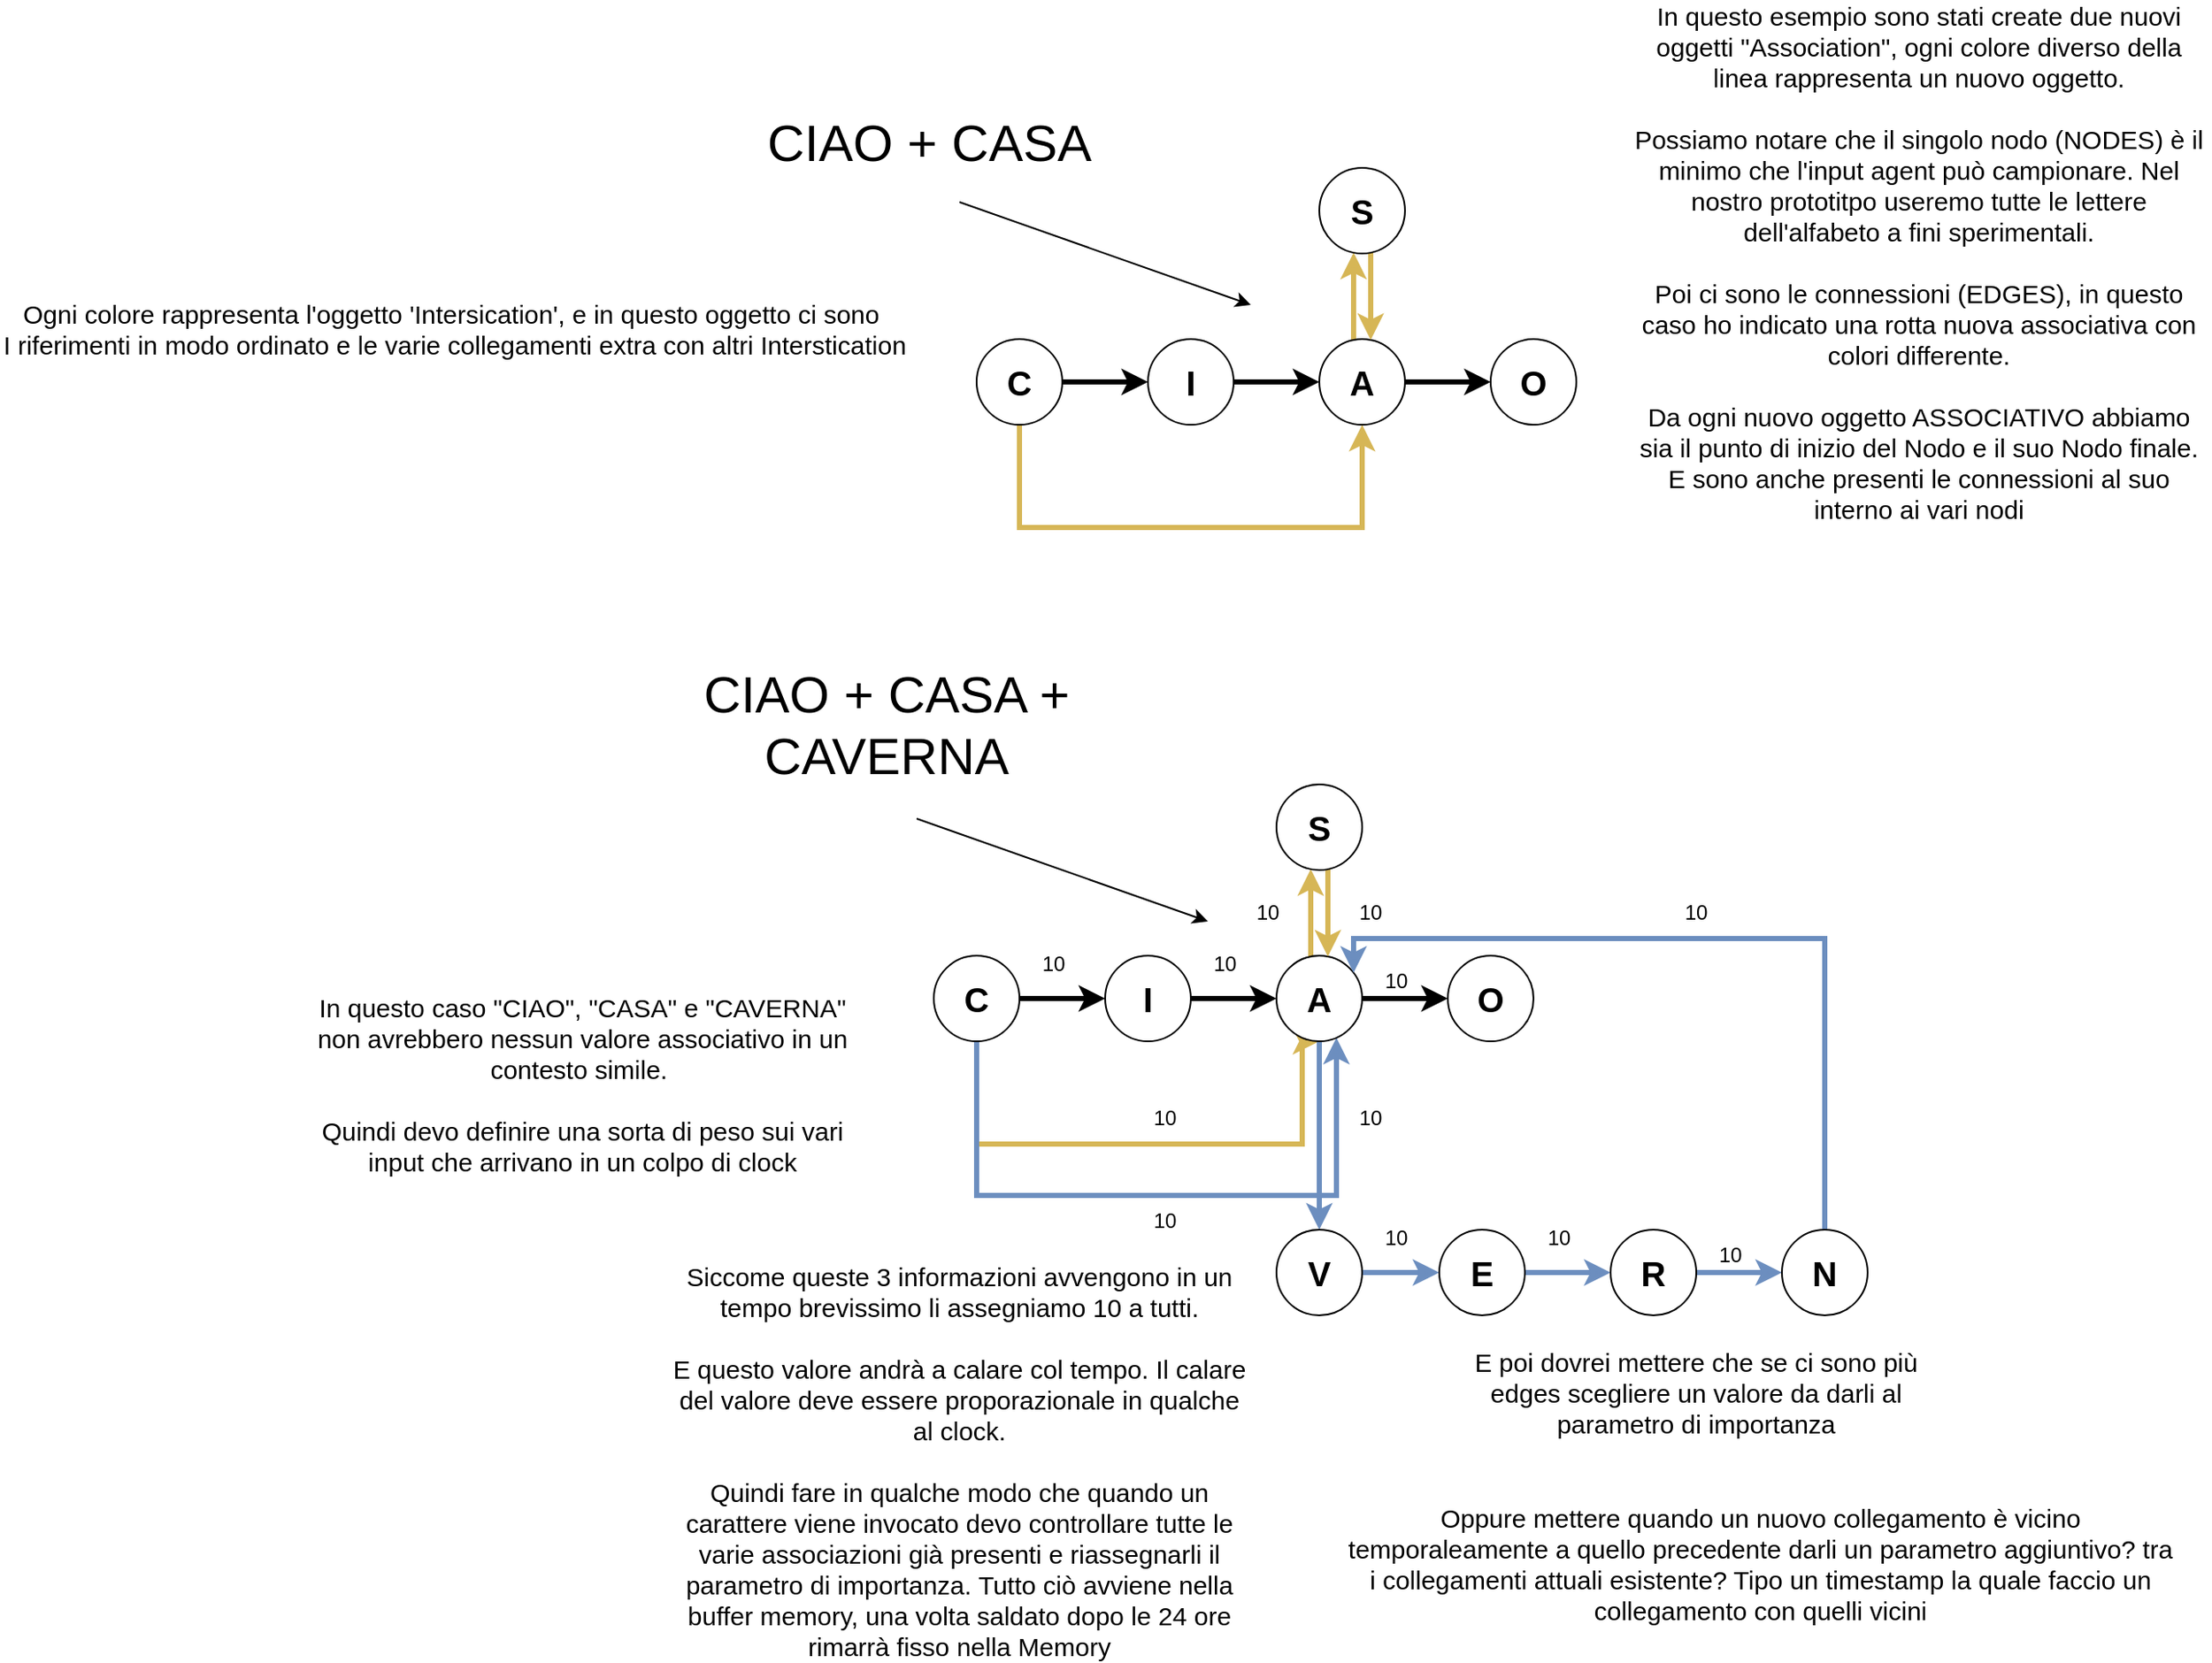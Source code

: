 <mxfile version="24.2.5" type="device">
  <diagram name="Page-1" id="9Zn6MzzJ-_WLWPjUa2_8">
    <mxGraphModel dx="2537" dy="993" grid="1" gridSize="10" guides="1" tooltips="1" connect="1" arrows="1" fold="1" page="1" pageScale="1" pageWidth="850" pageHeight="1100" math="0" shadow="0">
      <root>
        <mxCell id="0" />
        <mxCell id="1" parent="0" />
        <mxCell id="sSgqkoee2zxHJaCUHA-R-5" style="edgeStyle=orthogonalEdgeStyle;rounded=1;orthogonalLoop=1;jettySize=auto;html=1;entryX=0;entryY=0.5;entryDx=0;entryDy=0;curved=0;strokeWidth=3;" parent="1" source="sSgqkoee2zxHJaCUHA-R-1" target="sSgqkoee2zxHJaCUHA-R-2" edge="1">
          <mxGeometry relative="1" as="geometry" />
        </mxCell>
        <mxCell id="sSgqkoee2zxHJaCUHA-R-19" style="edgeStyle=orthogonalEdgeStyle;rounded=0;orthogonalLoop=1;jettySize=auto;html=1;entryX=0.5;entryY=1;entryDx=0;entryDy=0;fillColor=#fff2cc;strokeColor=#d6b656;strokeWidth=3;" parent="1" source="sSgqkoee2zxHJaCUHA-R-1" target="sSgqkoee2zxHJaCUHA-R-3" edge="1">
          <mxGeometry relative="1" as="geometry">
            <Array as="points">
              <mxPoint x="145" y="450" />
              <mxPoint x="345" y="450" />
            </Array>
          </mxGeometry>
        </mxCell>
        <mxCell id="sSgqkoee2zxHJaCUHA-R-1" value="&lt;font style=&quot;font-size: 20px;&quot;&gt;&lt;b&gt;C&lt;/b&gt;&lt;/font&gt;" style="ellipse;whiteSpace=wrap;html=1;aspect=fixed;" parent="1" vertex="1">
          <mxGeometry x="120" y="340" width="50" height="50" as="geometry" />
        </mxCell>
        <mxCell id="sSgqkoee2zxHJaCUHA-R-6" style="edgeStyle=orthogonalEdgeStyle;rounded=0;orthogonalLoop=1;jettySize=auto;html=1;strokeWidth=3;" parent="1" source="sSgqkoee2zxHJaCUHA-R-2" target="sSgqkoee2zxHJaCUHA-R-3" edge="1">
          <mxGeometry relative="1" as="geometry" />
        </mxCell>
        <mxCell id="sSgqkoee2zxHJaCUHA-R-2" value="&lt;font style=&quot;font-size: 20px;&quot;&gt;&lt;b&gt;I&lt;/b&gt;&lt;/font&gt;" style="ellipse;whiteSpace=wrap;html=1;aspect=fixed;" parent="1" vertex="1">
          <mxGeometry x="220" y="340" width="50" height="50" as="geometry" />
        </mxCell>
        <mxCell id="sSgqkoee2zxHJaCUHA-R-7" style="edgeStyle=orthogonalEdgeStyle;rounded=0;orthogonalLoop=1;jettySize=auto;html=1;strokeWidth=3;" parent="1" source="sSgqkoee2zxHJaCUHA-R-3" target="sSgqkoee2zxHJaCUHA-R-4" edge="1">
          <mxGeometry relative="1" as="geometry" />
        </mxCell>
        <mxCell id="sSgqkoee2zxHJaCUHA-R-21" style="edgeStyle=orthogonalEdgeStyle;rounded=0;orthogonalLoop=1;jettySize=auto;html=1;strokeWidth=3;fillColor=#fff2cc;strokeColor=#d6b656;" parent="1" source="sSgqkoee2zxHJaCUHA-R-3" target="sSgqkoee2zxHJaCUHA-R-20" edge="1">
          <mxGeometry relative="1" as="geometry">
            <Array as="points">
              <mxPoint x="340" y="310" />
              <mxPoint x="340" y="310" />
            </Array>
          </mxGeometry>
        </mxCell>
        <mxCell id="sSgqkoee2zxHJaCUHA-R-3" value="&lt;font style=&quot;font-size: 20px;&quot;&gt;&lt;b&gt;A&lt;/b&gt;&lt;/font&gt;" style="ellipse;whiteSpace=wrap;html=1;aspect=fixed;" parent="1" vertex="1">
          <mxGeometry x="320" y="340" width="50" height="50" as="geometry" />
        </mxCell>
        <mxCell id="sSgqkoee2zxHJaCUHA-R-4" value="&lt;font style=&quot;font-size: 20px;&quot;&gt;&lt;b&gt;O&lt;/b&gt;&lt;/font&gt;" style="ellipse;whiteSpace=wrap;html=1;aspect=fixed;" parent="1" vertex="1">
          <mxGeometry x="420" y="340" width="50" height="50" as="geometry" />
        </mxCell>
        <mxCell id="sSgqkoee2zxHJaCUHA-R-16" value="&lt;font style=&quot;font-size: 30px;&quot;&gt;CIAO + CASA&lt;/font&gt;" style="text;html=1;strokeColor=none;fillColor=none;align=center;verticalAlign=middle;whiteSpace=wrap;rounded=0;" parent="1" vertex="1">
          <mxGeometry x="-35" y="210" width="255" height="30" as="geometry" />
        </mxCell>
        <mxCell id="sSgqkoee2zxHJaCUHA-R-17" value="" style="endArrow=classic;html=1;rounded=0;" parent="1" edge="1">
          <mxGeometry width="50" height="50" relative="1" as="geometry">
            <mxPoint x="110" y="260" as="sourcePoint" />
            <mxPoint x="280" y="320" as="targetPoint" />
          </mxGeometry>
        </mxCell>
        <mxCell id="sSgqkoee2zxHJaCUHA-R-22" style="edgeStyle=orthogonalEdgeStyle;rounded=0;orthogonalLoop=1;jettySize=auto;html=1;fillColor=#fff2cc;strokeColor=#d6b656;strokeWidth=3;" parent="1" source="sSgqkoee2zxHJaCUHA-R-20" target="sSgqkoee2zxHJaCUHA-R-3" edge="1">
          <mxGeometry relative="1" as="geometry">
            <Array as="points">
              <mxPoint x="350" y="310" />
              <mxPoint x="350" y="310" />
            </Array>
          </mxGeometry>
        </mxCell>
        <mxCell id="sSgqkoee2zxHJaCUHA-R-20" value="&lt;font style=&quot;font-size: 20px;&quot;&gt;&lt;b&gt;S&lt;/b&gt;&lt;/font&gt;" style="ellipse;whiteSpace=wrap;html=1;aspect=fixed;" parent="1" vertex="1">
          <mxGeometry x="320" y="240" width="50" height="50" as="geometry" />
        </mxCell>
        <mxCell id="sSgqkoee2zxHJaCUHA-R-24" value="&lt;font style=&quot;font-size: 15px;&quot;&gt;In questo esempio sono stati create due nuovi oggetti &quot;Association&quot;, ogni colore diverso della linea rappresenta un nuovo oggetto.&lt;br&gt;&lt;br&gt;Possiamo notare che il singolo nodo (NODES) è il minimo che l&#39;input agent può campionare. Nel nostro prototitpo useremo tutte le lettere dell&#39;alfabeto a fini sperimentali.&lt;br&gt;&lt;br&gt;Poi ci sono le connessioni (EDGES), in questo caso ho indicato una rotta nuova associativa con colori differente.&lt;br&gt;&lt;br&gt;Da ogni nuovo oggetto ASSOCIATIVO abbiamo sia il punto di inizio del Nodo e il suo Nodo finale.&lt;br&gt;E sono anche presenti le connessioni al suo interno ai vari nodi&lt;br&gt;&lt;/font&gt;" style="text;html=1;strokeColor=none;fillColor=none;align=center;verticalAlign=middle;whiteSpace=wrap;rounded=0;" parent="1" vertex="1">
          <mxGeometry x="500" y="280" width="340" height="30" as="geometry" />
        </mxCell>
        <mxCell id="8zSK4byTcMpIspI-PGR6-1" style="edgeStyle=orthogonalEdgeStyle;rounded=1;orthogonalLoop=1;jettySize=auto;html=1;entryX=0;entryY=0.5;entryDx=0;entryDy=0;curved=0;strokeWidth=3;" parent="1" source="8zSK4byTcMpIspI-PGR6-3" target="8zSK4byTcMpIspI-PGR6-5" edge="1">
          <mxGeometry relative="1" as="geometry" />
        </mxCell>
        <mxCell id="8zSK4byTcMpIspI-PGR6-2" style="edgeStyle=orthogonalEdgeStyle;rounded=0;orthogonalLoop=1;jettySize=auto;html=1;entryX=0.5;entryY=1;entryDx=0;entryDy=0;fillColor=#fff2cc;strokeColor=#d6b656;strokeWidth=3;" parent="1" source="8zSK4byTcMpIspI-PGR6-3" target="8zSK4byTcMpIspI-PGR6-8" edge="1">
          <mxGeometry relative="1" as="geometry">
            <Array as="points">
              <mxPoint x="120" y="810" />
              <mxPoint x="310" y="810" />
              <mxPoint x="310" y="750" />
            </Array>
          </mxGeometry>
        </mxCell>
        <mxCell id="8zSK4byTcMpIspI-PGR6-14" style="edgeStyle=orthogonalEdgeStyle;rounded=0;orthogonalLoop=1;jettySize=auto;html=1;fillColor=#dae8fc;strokeColor=#6c8ebf;strokeWidth=3;" parent="1" source="8zSK4byTcMpIspI-PGR6-3" target="8zSK4byTcMpIspI-PGR6-8" edge="1">
          <mxGeometry relative="1" as="geometry">
            <Array as="points">
              <mxPoint x="120" y="840" />
              <mxPoint x="330" y="840" />
            </Array>
          </mxGeometry>
        </mxCell>
        <mxCell id="8zSK4byTcMpIspI-PGR6-3" value="&lt;font style=&quot;font-size: 20px;&quot;&gt;&lt;b&gt;C&lt;/b&gt;&lt;/font&gt;" style="ellipse;whiteSpace=wrap;html=1;aspect=fixed;" parent="1" vertex="1">
          <mxGeometry x="95" y="700" width="50" height="50" as="geometry" />
        </mxCell>
        <mxCell id="8zSK4byTcMpIspI-PGR6-4" style="edgeStyle=orthogonalEdgeStyle;rounded=0;orthogonalLoop=1;jettySize=auto;html=1;strokeWidth=3;" parent="1" source="8zSK4byTcMpIspI-PGR6-5" target="8zSK4byTcMpIspI-PGR6-8" edge="1">
          <mxGeometry relative="1" as="geometry" />
        </mxCell>
        <mxCell id="8zSK4byTcMpIspI-PGR6-5" value="&lt;font style=&quot;font-size: 20px;&quot;&gt;&lt;b&gt;I&lt;/b&gt;&lt;/font&gt;" style="ellipse;whiteSpace=wrap;html=1;aspect=fixed;" parent="1" vertex="1">
          <mxGeometry x="195" y="700" width="50" height="50" as="geometry" />
        </mxCell>
        <mxCell id="8zSK4byTcMpIspI-PGR6-6" style="edgeStyle=orthogonalEdgeStyle;rounded=0;orthogonalLoop=1;jettySize=auto;html=1;strokeWidth=3;" parent="1" source="8zSK4byTcMpIspI-PGR6-8" target="8zSK4byTcMpIspI-PGR6-9" edge="1">
          <mxGeometry relative="1" as="geometry" />
        </mxCell>
        <mxCell id="8zSK4byTcMpIspI-PGR6-7" style="edgeStyle=orthogonalEdgeStyle;rounded=0;orthogonalLoop=1;jettySize=auto;html=1;strokeWidth=3;fillColor=#fff2cc;strokeColor=#d6b656;" parent="1" source="8zSK4byTcMpIspI-PGR6-8" target="8zSK4byTcMpIspI-PGR6-13" edge="1">
          <mxGeometry relative="1" as="geometry">
            <Array as="points">
              <mxPoint x="315" y="670" />
              <mxPoint x="315" y="670" />
            </Array>
          </mxGeometry>
        </mxCell>
        <mxCell id="8zSK4byTcMpIspI-PGR6-19" style="edgeStyle=orthogonalEdgeStyle;rounded=0;orthogonalLoop=1;jettySize=auto;html=1;fillColor=#dae8fc;strokeColor=#6c8ebf;strokeWidth=3;" parent="1" source="8zSK4byTcMpIspI-PGR6-8" target="8zSK4byTcMpIspI-PGR6-15" edge="1">
          <mxGeometry relative="1" as="geometry" />
        </mxCell>
        <mxCell id="8zSK4byTcMpIspI-PGR6-8" value="&lt;font style=&quot;font-size: 20px;&quot;&gt;&lt;b&gt;A&lt;/b&gt;&lt;/font&gt;" style="ellipse;whiteSpace=wrap;html=1;aspect=fixed;" parent="1" vertex="1">
          <mxGeometry x="295" y="700" width="50" height="50" as="geometry" />
        </mxCell>
        <mxCell id="8zSK4byTcMpIspI-PGR6-9" value="&lt;font style=&quot;font-size: 20px;&quot;&gt;&lt;b&gt;O&lt;/b&gt;&lt;/font&gt;" style="ellipse;whiteSpace=wrap;html=1;aspect=fixed;" parent="1" vertex="1">
          <mxGeometry x="395" y="700" width="50" height="50" as="geometry" />
        </mxCell>
        <mxCell id="8zSK4byTcMpIspI-PGR6-10" value="&lt;font style=&quot;font-size: 30px;&quot;&gt;CIAO + CASA + CAVERNA&lt;/font&gt;" style="text;html=1;strokeColor=none;fillColor=none;align=center;verticalAlign=middle;whiteSpace=wrap;rounded=0;" parent="1" vertex="1">
          <mxGeometry x="-60" y="550" width="255" height="30" as="geometry" />
        </mxCell>
        <mxCell id="8zSK4byTcMpIspI-PGR6-11" value="" style="endArrow=classic;html=1;rounded=0;" parent="1" edge="1">
          <mxGeometry width="50" height="50" relative="1" as="geometry">
            <mxPoint x="85" y="620" as="sourcePoint" />
            <mxPoint x="255" y="680" as="targetPoint" />
          </mxGeometry>
        </mxCell>
        <mxCell id="8zSK4byTcMpIspI-PGR6-12" style="edgeStyle=orthogonalEdgeStyle;rounded=0;orthogonalLoop=1;jettySize=auto;html=1;fillColor=#fff2cc;strokeColor=#d6b656;strokeWidth=3;" parent="1" source="8zSK4byTcMpIspI-PGR6-13" target="8zSK4byTcMpIspI-PGR6-8" edge="1">
          <mxGeometry relative="1" as="geometry">
            <Array as="points">
              <mxPoint x="325" y="670" />
              <mxPoint x="325" y="670" />
            </Array>
          </mxGeometry>
        </mxCell>
        <mxCell id="8zSK4byTcMpIspI-PGR6-13" value="&lt;font style=&quot;font-size: 20px;&quot;&gt;&lt;b&gt;S&lt;/b&gt;&lt;/font&gt;" style="ellipse;whiteSpace=wrap;html=1;aspect=fixed;" parent="1" vertex="1">
          <mxGeometry x="295" y="600" width="50" height="50" as="geometry" />
        </mxCell>
        <mxCell id="8zSK4byTcMpIspI-PGR6-20" style="edgeStyle=orthogonalEdgeStyle;rounded=0;orthogonalLoop=1;jettySize=auto;html=1;fillColor=#dae8fc;strokeColor=#6c8ebf;strokeWidth=3;" parent="1" source="8zSK4byTcMpIspI-PGR6-15" target="8zSK4byTcMpIspI-PGR6-16" edge="1">
          <mxGeometry relative="1" as="geometry" />
        </mxCell>
        <mxCell id="8zSK4byTcMpIspI-PGR6-15" value="&lt;font style=&quot;font-size: 20px;&quot;&gt;&lt;b&gt;V&lt;/b&gt;&lt;/font&gt;" style="ellipse;whiteSpace=wrap;html=1;aspect=fixed;" parent="1" vertex="1">
          <mxGeometry x="295" y="860" width="50" height="50" as="geometry" />
        </mxCell>
        <mxCell id="8zSK4byTcMpIspI-PGR6-21" style="edgeStyle=orthogonalEdgeStyle;rounded=0;orthogonalLoop=1;jettySize=auto;html=1;fillColor=#dae8fc;strokeColor=#6c8ebf;strokeWidth=3;" parent="1" source="8zSK4byTcMpIspI-PGR6-16" target="8zSK4byTcMpIspI-PGR6-17" edge="1">
          <mxGeometry relative="1" as="geometry" />
        </mxCell>
        <mxCell id="8zSK4byTcMpIspI-PGR6-16" value="&lt;font style=&quot;font-size: 20px;&quot;&gt;&lt;b&gt;E&lt;/b&gt;&lt;/font&gt;" style="ellipse;whiteSpace=wrap;html=1;aspect=fixed;" parent="1" vertex="1">
          <mxGeometry x="390" y="860" width="50" height="50" as="geometry" />
        </mxCell>
        <mxCell id="8zSK4byTcMpIspI-PGR6-22" style="edgeStyle=orthogonalEdgeStyle;rounded=0;orthogonalLoop=1;jettySize=auto;html=1;fillColor=#dae8fc;strokeColor=#6c8ebf;strokeWidth=3;" parent="1" source="8zSK4byTcMpIspI-PGR6-17" target="8zSK4byTcMpIspI-PGR6-18" edge="1">
          <mxGeometry relative="1" as="geometry" />
        </mxCell>
        <mxCell id="8zSK4byTcMpIspI-PGR6-17" value="&lt;font style=&quot;font-size: 20px;&quot;&gt;&lt;b&gt;R&lt;/b&gt;&lt;/font&gt;" style="ellipse;whiteSpace=wrap;html=1;aspect=fixed;" parent="1" vertex="1">
          <mxGeometry x="490" y="860" width="50" height="50" as="geometry" />
        </mxCell>
        <mxCell id="8zSK4byTcMpIspI-PGR6-23" style="edgeStyle=orthogonalEdgeStyle;rounded=0;orthogonalLoop=1;jettySize=auto;html=1;fillColor=#dae8fc;strokeColor=#6c8ebf;strokeWidth=3;" parent="1" source="8zSK4byTcMpIspI-PGR6-18" target="8zSK4byTcMpIspI-PGR6-8" edge="1">
          <mxGeometry relative="1" as="geometry">
            <Array as="points">
              <mxPoint x="615" y="690" />
              <mxPoint x="340" y="690" />
            </Array>
          </mxGeometry>
        </mxCell>
        <mxCell id="8zSK4byTcMpIspI-PGR6-18" value="&lt;font style=&quot;font-size: 20px;&quot;&gt;&lt;b&gt;N&lt;/b&gt;&lt;/font&gt;" style="ellipse;whiteSpace=wrap;html=1;aspect=fixed;" parent="1" vertex="1">
          <mxGeometry x="590" y="860" width="50" height="50" as="geometry" />
        </mxCell>
        <mxCell id="8zSK4byTcMpIspI-PGR6-26" value="&lt;font style=&quot;font-size: 15px;&quot;&gt;In questo caso &quot;CIAO&quot;, &quot;CASA&quot; e &quot;CAVERNA&quot;&lt;br&gt;non avrebbero nessun valore associativo in un contesto simile.&amp;nbsp;&lt;br&gt;&lt;br&gt;Quindi devo definire una sorta di peso sui vari input che arrivano in un colpo di clock&lt;br&gt;&lt;/font&gt;" style="text;html=1;strokeColor=none;fillColor=none;align=center;verticalAlign=middle;whiteSpace=wrap;rounded=0;" parent="1" vertex="1">
          <mxGeometry x="-280" y="760" width="340" height="30" as="geometry" />
        </mxCell>
        <mxCell id="ibXGosaGtzs4-CQfldmI-1" value="10" style="text;html=1;strokeColor=none;fillColor=none;align=center;verticalAlign=middle;whiteSpace=wrap;rounded=0;" parent="1" vertex="1">
          <mxGeometry x="135" y="690" width="60" height="30" as="geometry" />
        </mxCell>
        <mxCell id="ibXGosaGtzs4-CQfldmI-2" value="10" style="text;html=1;strokeColor=none;fillColor=none;align=center;verticalAlign=middle;whiteSpace=wrap;rounded=0;" parent="1" vertex="1">
          <mxGeometry x="235" y="690" width="60" height="30" as="geometry" />
        </mxCell>
        <mxCell id="ibXGosaGtzs4-CQfldmI-3" value="10" style="text;html=1;strokeColor=none;fillColor=none;align=center;verticalAlign=middle;whiteSpace=wrap;rounded=0;" parent="1" vertex="1">
          <mxGeometry x="335" y="700" width="60" height="30" as="geometry" />
        </mxCell>
        <mxCell id="ibXGosaGtzs4-CQfldmI-4" value="10" style="text;html=1;strokeColor=none;fillColor=none;align=center;verticalAlign=middle;whiteSpace=wrap;rounded=0;" parent="1" vertex="1">
          <mxGeometry x="260" y="660" width="60" height="30" as="geometry" />
        </mxCell>
        <mxCell id="ibXGosaGtzs4-CQfldmI-5" value="10" style="text;html=1;strokeColor=none;fillColor=none;align=center;verticalAlign=middle;whiteSpace=wrap;rounded=0;" parent="1" vertex="1">
          <mxGeometry x="320" y="660" width="60" height="30" as="geometry" />
        </mxCell>
        <mxCell id="ibXGosaGtzs4-CQfldmI-6" value="10" style="text;html=1;strokeColor=none;fillColor=none;align=center;verticalAlign=middle;whiteSpace=wrap;rounded=0;" parent="1" vertex="1">
          <mxGeometry x="200" y="780" width="60" height="30" as="geometry" />
        </mxCell>
        <mxCell id="ibXGosaGtzs4-CQfldmI-7" value="10" style="text;html=1;strokeColor=none;fillColor=none;align=center;verticalAlign=middle;whiteSpace=wrap;rounded=0;" parent="1" vertex="1">
          <mxGeometry x="200" y="840" width="60" height="30" as="geometry" />
        </mxCell>
        <mxCell id="ibXGosaGtzs4-CQfldmI-8" value="10" style="text;html=1;strokeColor=none;fillColor=none;align=center;verticalAlign=middle;whiteSpace=wrap;rounded=0;" parent="1" vertex="1">
          <mxGeometry x="320" y="780" width="60" height="30" as="geometry" />
        </mxCell>
        <mxCell id="ibXGosaGtzs4-CQfldmI-9" value="10" style="text;html=1;strokeColor=none;fillColor=none;align=center;verticalAlign=middle;whiteSpace=wrap;rounded=0;" parent="1" vertex="1">
          <mxGeometry x="335" y="850" width="60" height="30" as="geometry" />
        </mxCell>
        <mxCell id="ibXGosaGtzs4-CQfldmI-10" value="10" style="text;html=1;strokeColor=none;fillColor=none;align=center;verticalAlign=middle;whiteSpace=wrap;rounded=0;" parent="1" vertex="1">
          <mxGeometry x="430" y="850" width="60" height="30" as="geometry" />
        </mxCell>
        <mxCell id="ibXGosaGtzs4-CQfldmI-11" value="10" style="text;html=1;strokeColor=none;fillColor=none;align=center;verticalAlign=middle;whiteSpace=wrap;rounded=0;" parent="1" vertex="1">
          <mxGeometry x="530" y="860" width="60" height="30" as="geometry" />
        </mxCell>
        <mxCell id="ibXGosaGtzs4-CQfldmI-12" value="10" style="text;html=1;strokeColor=none;fillColor=none;align=center;verticalAlign=middle;whiteSpace=wrap;rounded=0;" parent="1" vertex="1">
          <mxGeometry x="510" y="660" width="60" height="30" as="geometry" />
        </mxCell>
        <mxCell id="ibXGosaGtzs4-CQfldmI-14" value="&lt;font style=&quot;font-size: 15px;&quot;&gt;Siccome queste 3 informazioni avvengono in un tempo brevissimo li assegniamo 10 a tutti.&lt;br&gt;&lt;br&gt;E questo valore andrà a calare col tempo. Il calare del valore deve essere proporazionale in qualche al clock.&lt;br&gt;&lt;br&gt;Quindi fare in qualche modo che quando un carattere viene invocato devo controllare tutte le varie associazioni già presenti e riassegnarli il parametro di importanza. Tutto ciò avviene nella buffer memory, una volta saldato dopo le 24 ore rimarrà fisso nella Memory&lt;br&gt;&lt;/font&gt;" style="text;html=1;strokeColor=none;fillColor=none;align=center;verticalAlign=middle;whiteSpace=wrap;rounded=0;" parent="1" vertex="1">
          <mxGeometry x="-60" y="980" width="340" height="30" as="geometry" />
        </mxCell>
        <mxCell id="ibXGosaGtzs4-CQfldmI-16" value="&lt;font style=&quot;font-size: 15px;&quot;&gt;E poi dovrei mettere che se ci sono più edges scegliere un valore da darli al parametro di importanza&lt;/font&gt;" style="text;html=1;strokeColor=none;fillColor=none;align=center;verticalAlign=middle;whiteSpace=wrap;rounded=0;" parent="1" vertex="1">
          <mxGeometry x="395" y="940" width="290" height="30" as="geometry" />
        </mxCell>
        <mxCell id="ibXGosaGtzs4-CQfldmI-17" value="&lt;font style=&quot;font-size: 15px;&quot;&gt;Oppure mettere quando un nuovo collegamento è vicino temporaleamente a quello precedente darli un parametro aggiuntivo? tra i collegamenti attuali esistente? Tipo un timestamp la quale faccio un collegamento con quelli vicini&lt;/font&gt;" style="text;html=1;strokeColor=none;fillColor=none;align=center;verticalAlign=middle;whiteSpace=wrap;rounded=0;" parent="1" vertex="1">
          <mxGeometry x="335" y="1040" width="485" height="30" as="geometry" />
        </mxCell>
        <mxCell id="LJoY5Km2I70--hcLrEQs-1" value="&lt;div style=&quot;text-align: center;&quot;&gt;&lt;span style=&quot;background-color: initial; font-size: 15px;&quot;&gt;Ogni colore rappresenta l&#39;oggetto &#39;Intersication&#39;, e in questo oggetto ci sono&amp;nbsp;&lt;/span&gt;&lt;/div&gt;&lt;div style=&quot;text-align: center;&quot;&gt;&lt;span style=&quot;font-size: 15px;&quot;&gt;I riferimenti in modo ordinato e le varie collegamenti extra con altri Interstication&lt;/span&gt;&lt;/div&gt;" style="text;whiteSpace=wrap;html=1;" vertex="1" parent="1">
          <mxGeometry x="-450" y="310" width="560" height="250" as="geometry" />
        </mxCell>
      </root>
    </mxGraphModel>
  </diagram>
</mxfile>
